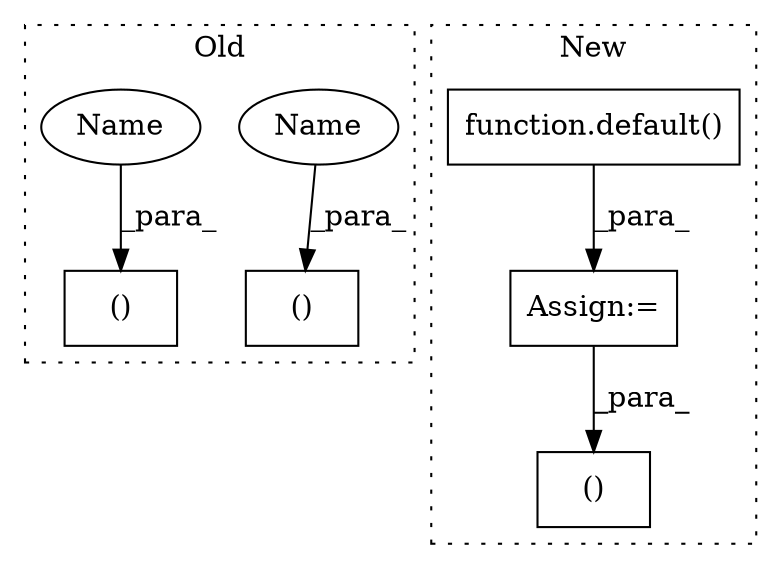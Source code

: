 digraph G {
subgraph cluster0 {
1 [label="()" a="54" s="15653" l="13" shape="box"];
5 [label="()" a="54" s="15383" l="9" shape="box"];
6 [label="Name" a="87" s="15385" l="1" shape="ellipse"];
7 [label="Name" a="87" s="15652" l="1" shape="ellipse"];
label = "Old";
style="dotted";
}
subgraph cluster1 {
2 [label="function.default()" a="75" s="12886,12916" l="8,1" shape="box"];
3 [label="Assign:=" a="68" s="13305" l="3" shape="box"];
4 [label="()" a="54" s="13397" l="5" shape="box"];
label = "New";
style="dotted";
}
2 -> 3 [label="_para_"];
3 -> 4 [label="_para_"];
6 -> 5 [label="_para_"];
7 -> 1 [label="_para_"];
}